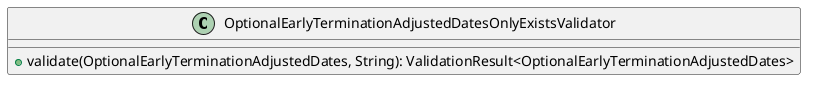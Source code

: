 @startuml

    class OptionalEarlyTerminationAdjustedDatesOnlyExistsValidator [[OptionalEarlyTerminationAdjustedDatesOnlyExistsValidator.html]] {
        +validate(OptionalEarlyTerminationAdjustedDates, String): ValidationResult<OptionalEarlyTerminationAdjustedDates>
    }

@enduml
